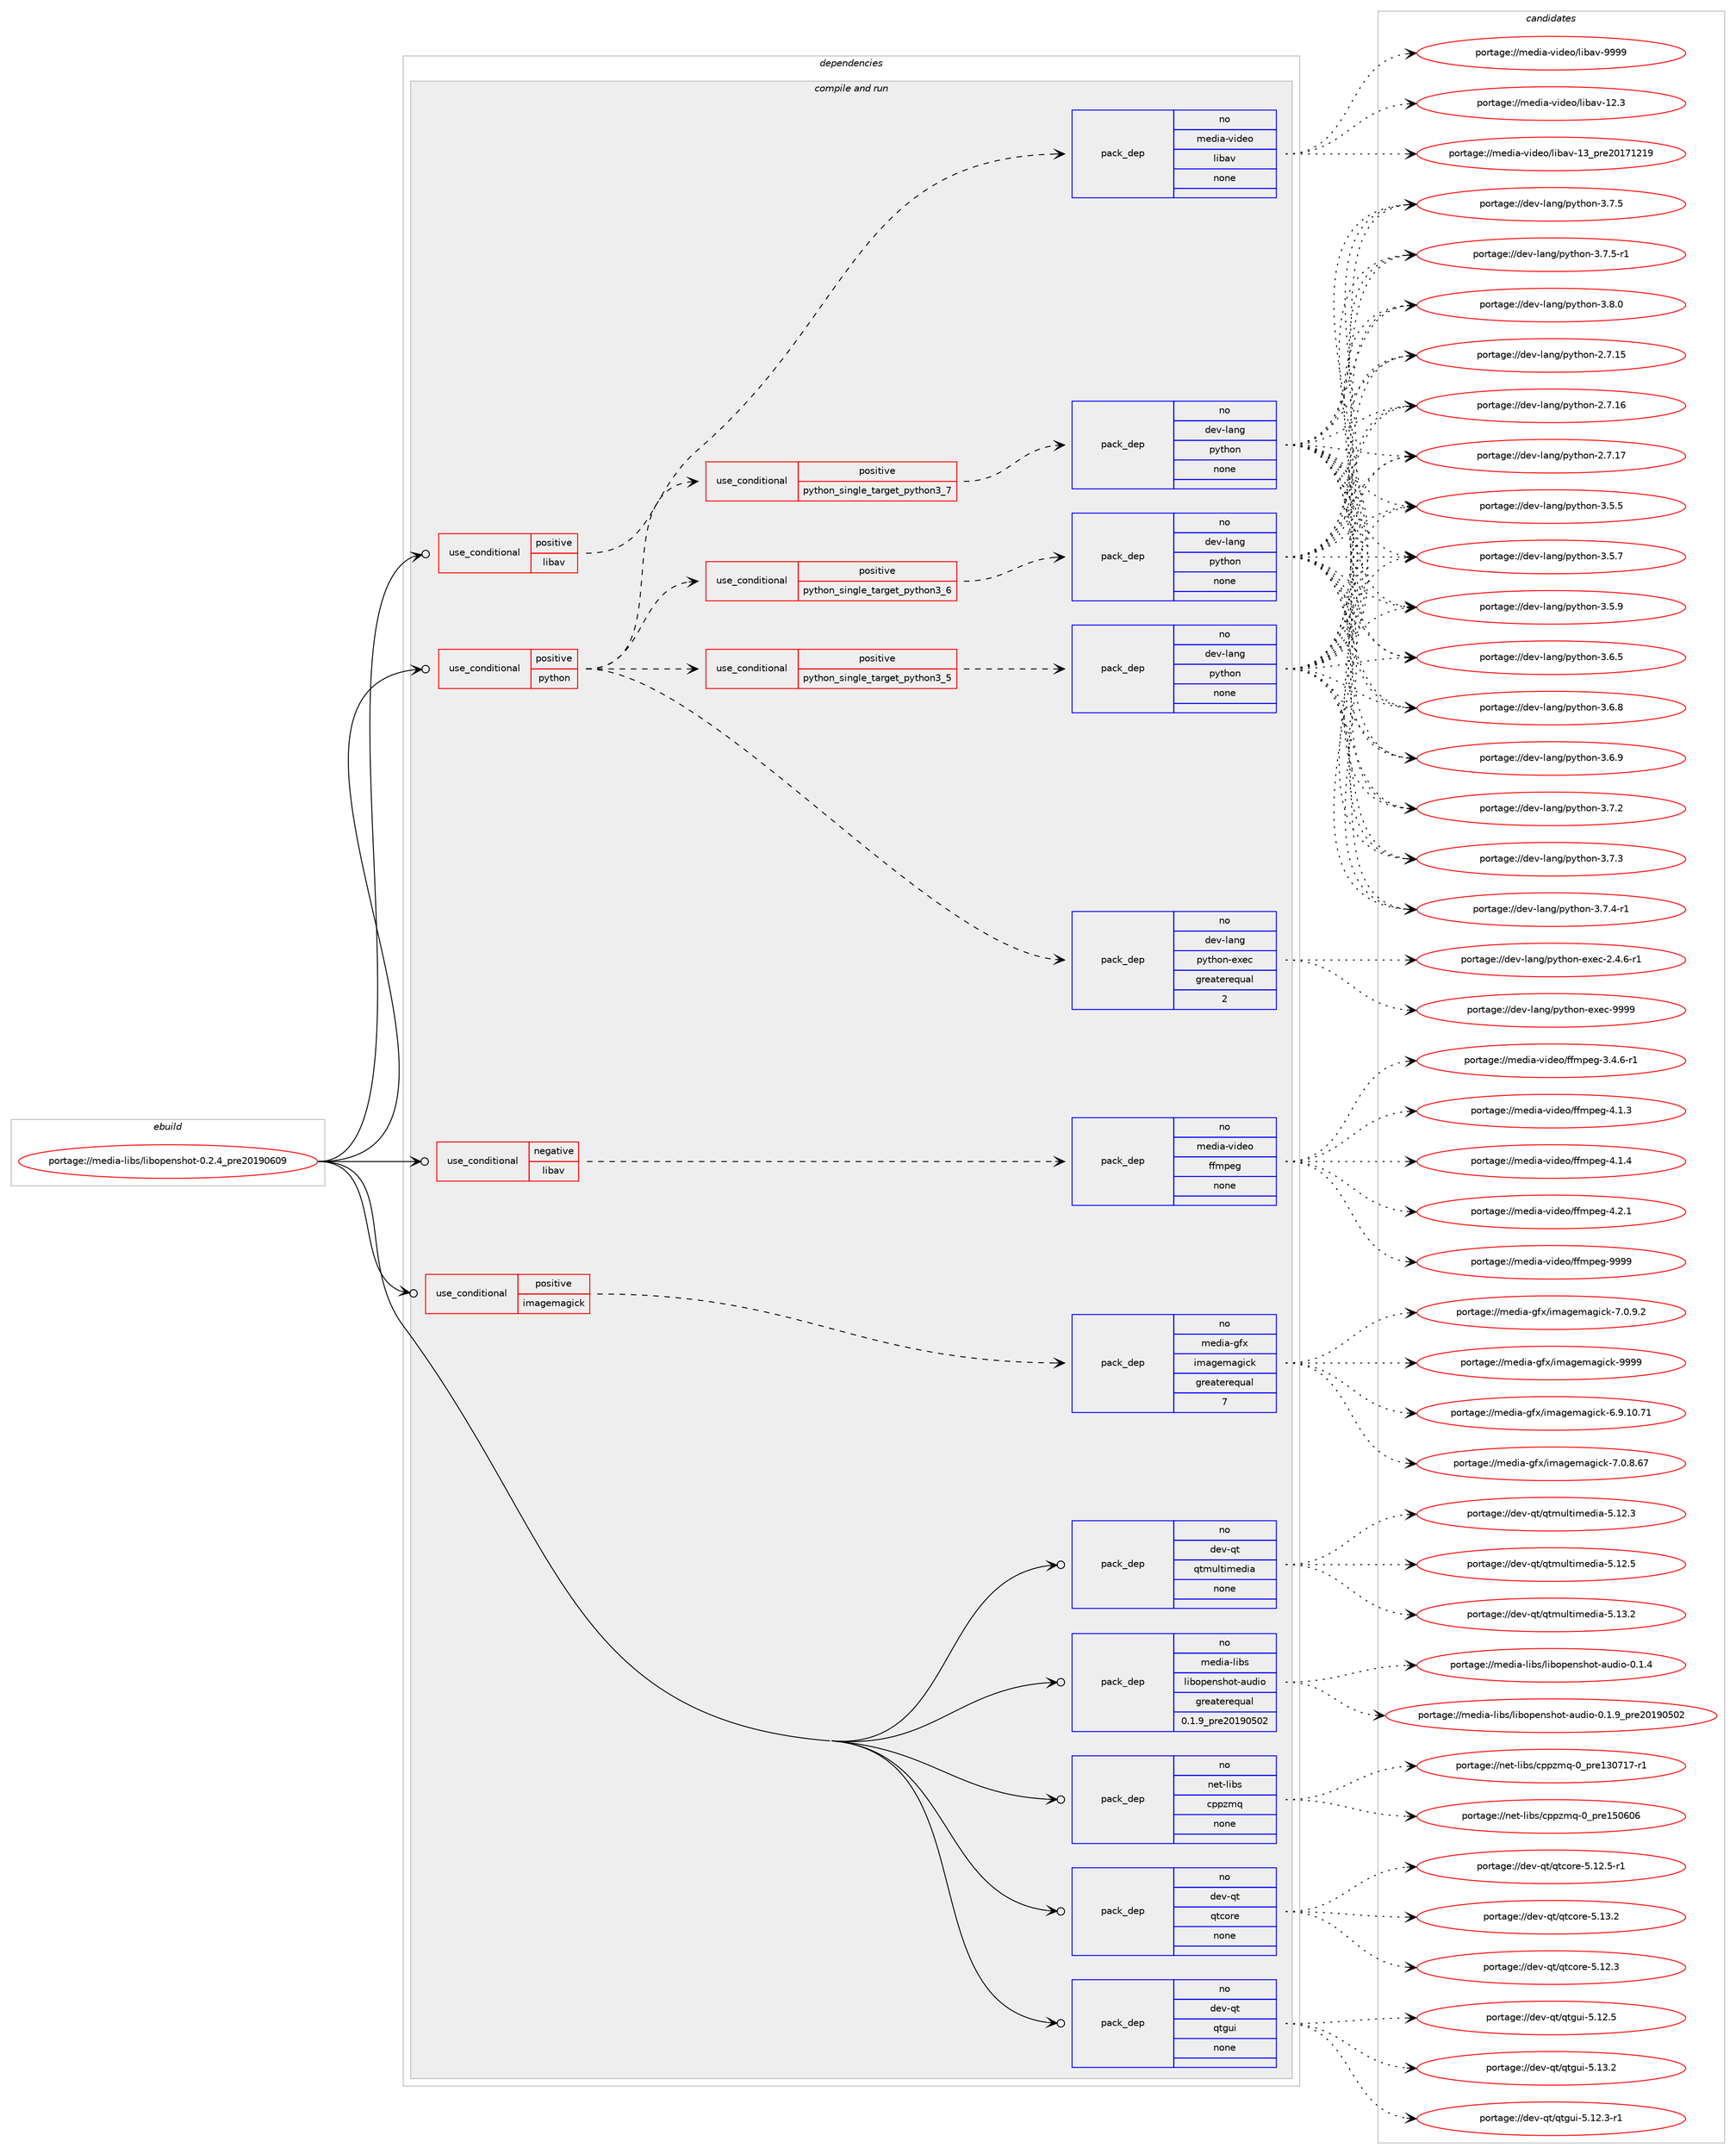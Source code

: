 digraph prolog {

# *************
# Graph options
# *************

newrank=true;
concentrate=true;
compound=true;
graph [rankdir=LR,fontname=Helvetica,fontsize=10,ranksep=1.5];#, ranksep=2.5, nodesep=0.2];
edge  [arrowhead=vee];
node  [fontname=Helvetica,fontsize=10];

# **********
# The ebuild
# **********

subgraph cluster_leftcol {
color=gray;
rank=same;
label=<<i>ebuild</i>>;
id [label="portage://media-libs/libopenshot-0.2.4_pre20190609", color=red, width=4, href="../media-libs/libopenshot-0.2.4_pre20190609.svg"];
}

# ****************
# The dependencies
# ****************

subgraph cluster_midcol {
color=gray;
label=<<i>dependencies</i>>;
subgraph cluster_compile {
fillcolor="#eeeeee";
style=filled;
label=<<i>compile</i>>;
}
subgraph cluster_compileandrun {
fillcolor="#eeeeee";
style=filled;
label=<<i>compile and run</i>>;
subgraph cond80171 {
dependency321177 [label=<<TABLE BORDER="0" CELLBORDER="1" CELLSPACING="0" CELLPADDING="4"><TR><TD ROWSPAN="3" CELLPADDING="10">use_conditional</TD></TR><TR><TD>negative</TD></TR><TR><TD>libav</TD></TR></TABLE>>, shape=none, color=red];
subgraph pack235770 {
dependency321178 [label=<<TABLE BORDER="0" CELLBORDER="1" CELLSPACING="0" CELLPADDING="4" WIDTH="220"><TR><TD ROWSPAN="6" CELLPADDING="30">pack_dep</TD></TR><TR><TD WIDTH="110">no</TD></TR><TR><TD>media-video</TD></TR><TR><TD>ffmpeg</TD></TR><TR><TD>none</TD></TR><TR><TD></TD></TR></TABLE>>, shape=none, color=blue];
}
dependency321177:e -> dependency321178:w [weight=20,style="dashed",arrowhead="vee"];
}
id:e -> dependency321177:w [weight=20,style="solid",arrowhead="odotvee"];
subgraph cond80172 {
dependency321179 [label=<<TABLE BORDER="0" CELLBORDER="1" CELLSPACING="0" CELLPADDING="4"><TR><TD ROWSPAN="3" CELLPADDING="10">use_conditional</TD></TR><TR><TD>positive</TD></TR><TR><TD>imagemagick</TD></TR></TABLE>>, shape=none, color=red];
subgraph pack235771 {
dependency321180 [label=<<TABLE BORDER="0" CELLBORDER="1" CELLSPACING="0" CELLPADDING="4" WIDTH="220"><TR><TD ROWSPAN="6" CELLPADDING="30">pack_dep</TD></TR><TR><TD WIDTH="110">no</TD></TR><TR><TD>media-gfx</TD></TR><TR><TD>imagemagick</TD></TR><TR><TD>greaterequal</TD></TR><TR><TD>7</TD></TR></TABLE>>, shape=none, color=blue];
}
dependency321179:e -> dependency321180:w [weight=20,style="dashed",arrowhead="vee"];
}
id:e -> dependency321179:w [weight=20,style="solid",arrowhead="odotvee"];
subgraph cond80173 {
dependency321181 [label=<<TABLE BORDER="0" CELLBORDER="1" CELLSPACING="0" CELLPADDING="4"><TR><TD ROWSPAN="3" CELLPADDING="10">use_conditional</TD></TR><TR><TD>positive</TD></TR><TR><TD>libav</TD></TR></TABLE>>, shape=none, color=red];
subgraph pack235772 {
dependency321182 [label=<<TABLE BORDER="0" CELLBORDER="1" CELLSPACING="0" CELLPADDING="4" WIDTH="220"><TR><TD ROWSPAN="6" CELLPADDING="30">pack_dep</TD></TR><TR><TD WIDTH="110">no</TD></TR><TR><TD>media-video</TD></TR><TR><TD>libav</TD></TR><TR><TD>none</TD></TR><TR><TD></TD></TR></TABLE>>, shape=none, color=blue];
}
dependency321181:e -> dependency321182:w [weight=20,style="dashed",arrowhead="vee"];
}
id:e -> dependency321181:w [weight=20,style="solid",arrowhead="odotvee"];
subgraph cond80174 {
dependency321183 [label=<<TABLE BORDER="0" CELLBORDER="1" CELLSPACING="0" CELLPADDING="4"><TR><TD ROWSPAN="3" CELLPADDING="10">use_conditional</TD></TR><TR><TD>positive</TD></TR><TR><TD>python</TD></TR></TABLE>>, shape=none, color=red];
subgraph cond80175 {
dependency321184 [label=<<TABLE BORDER="0" CELLBORDER="1" CELLSPACING="0" CELLPADDING="4"><TR><TD ROWSPAN="3" CELLPADDING="10">use_conditional</TD></TR><TR><TD>positive</TD></TR><TR><TD>python_single_target_python3_5</TD></TR></TABLE>>, shape=none, color=red];
subgraph pack235773 {
dependency321185 [label=<<TABLE BORDER="0" CELLBORDER="1" CELLSPACING="0" CELLPADDING="4" WIDTH="220"><TR><TD ROWSPAN="6" CELLPADDING="30">pack_dep</TD></TR><TR><TD WIDTH="110">no</TD></TR><TR><TD>dev-lang</TD></TR><TR><TD>python</TD></TR><TR><TD>none</TD></TR><TR><TD></TD></TR></TABLE>>, shape=none, color=blue];
}
dependency321184:e -> dependency321185:w [weight=20,style="dashed",arrowhead="vee"];
}
dependency321183:e -> dependency321184:w [weight=20,style="dashed",arrowhead="vee"];
subgraph cond80176 {
dependency321186 [label=<<TABLE BORDER="0" CELLBORDER="1" CELLSPACING="0" CELLPADDING="4"><TR><TD ROWSPAN="3" CELLPADDING="10">use_conditional</TD></TR><TR><TD>positive</TD></TR><TR><TD>python_single_target_python3_6</TD></TR></TABLE>>, shape=none, color=red];
subgraph pack235774 {
dependency321187 [label=<<TABLE BORDER="0" CELLBORDER="1" CELLSPACING="0" CELLPADDING="4" WIDTH="220"><TR><TD ROWSPAN="6" CELLPADDING="30">pack_dep</TD></TR><TR><TD WIDTH="110">no</TD></TR><TR><TD>dev-lang</TD></TR><TR><TD>python</TD></TR><TR><TD>none</TD></TR><TR><TD></TD></TR></TABLE>>, shape=none, color=blue];
}
dependency321186:e -> dependency321187:w [weight=20,style="dashed",arrowhead="vee"];
}
dependency321183:e -> dependency321186:w [weight=20,style="dashed",arrowhead="vee"];
subgraph cond80177 {
dependency321188 [label=<<TABLE BORDER="0" CELLBORDER="1" CELLSPACING="0" CELLPADDING="4"><TR><TD ROWSPAN="3" CELLPADDING="10">use_conditional</TD></TR><TR><TD>positive</TD></TR><TR><TD>python_single_target_python3_7</TD></TR></TABLE>>, shape=none, color=red];
subgraph pack235775 {
dependency321189 [label=<<TABLE BORDER="0" CELLBORDER="1" CELLSPACING="0" CELLPADDING="4" WIDTH="220"><TR><TD ROWSPAN="6" CELLPADDING="30">pack_dep</TD></TR><TR><TD WIDTH="110">no</TD></TR><TR><TD>dev-lang</TD></TR><TR><TD>python</TD></TR><TR><TD>none</TD></TR><TR><TD></TD></TR></TABLE>>, shape=none, color=blue];
}
dependency321188:e -> dependency321189:w [weight=20,style="dashed",arrowhead="vee"];
}
dependency321183:e -> dependency321188:w [weight=20,style="dashed",arrowhead="vee"];
subgraph pack235776 {
dependency321190 [label=<<TABLE BORDER="0" CELLBORDER="1" CELLSPACING="0" CELLPADDING="4" WIDTH="220"><TR><TD ROWSPAN="6" CELLPADDING="30">pack_dep</TD></TR><TR><TD WIDTH="110">no</TD></TR><TR><TD>dev-lang</TD></TR><TR><TD>python-exec</TD></TR><TR><TD>greaterequal</TD></TR><TR><TD>2</TD></TR></TABLE>>, shape=none, color=blue];
}
dependency321183:e -> dependency321190:w [weight=20,style="dashed",arrowhead="vee"];
}
id:e -> dependency321183:w [weight=20,style="solid",arrowhead="odotvee"];
subgraph pack235777 {
dependency321191 [label=<<TABLE BORDER="0" CELLBORDER="1" CELLSPACING="0" CELLPADDING="4" WIDTH="220"><TR><TD ROWSPAN="6" CELLPADDING="30">pack_dep</TD></TR><TR><TD WIDTH="110">no</TD></TR><TR><TD>dev-qt</TD></TR><TR><TD>qtcore</TD></TR><TR><TD>none</TD></TR><TR><TD></TD></TR></TABLE>>, shape=none, color=blue];
}
id:e -> dependency321191:w [weight=20,style="solid",arrowhead="odotvee"];
subgraph pack235778 {
dependency321192 [label=<<TABLE BORDER="0" CELLBORDER="1" CELLSPACING="0" CELLPADDING="4" WIDTH="220"><TR><TD ROWSPAN="6" CELLPADDING="30">pack_dep</TD></TR><TR><TD WIDTH="110">no</TD></TR><TR><TD>dev-qt</TD></TR><TR><TD>qtgui</TD></TR><TR><TD>none</TD></TR><TR><TD></TD></TR></TABLE>>, shape=none, color=blue];
}
id:e -> dependency321192:w [weight=20,style="solid",arrowhead="odotvee"];
subgraph pack235779 {
dependency321193 [label=<<TABLE BORDER="0" CELLBORDER="1" CELLSPACING="0" CELLPADDING="4" WIDTH="220"><TR><TD ROWSPAN="6" CELLPADDING="30">pack_dep</TD></TR><TR><TD WIDTH="110">no</TD></TR><TR><TD>dev-qt</TD></TR><TR><TD>qtmultimedia</TD></TR><TR><TD>none</TD></TR><TR><TD></TD></TR></TABLE>>, shape=none, color=blue];
}
id:e -> dependency321193:w [weight=20,style="solid",arrowhead="odotvee"];
subgraph pack235780 {
dependency321194 [label=<<TABLE BORDER="0" CELLBORDER="1" CELLSPACING="0" CELLPADDING="4" WIDTH="220"><TR><TD ROWSPAN="6" CELLPADDING="30">pack_dep</TD></TR><TR><TD WIDTH="110">no</TD></TR><TR><TD>media-libs</TD></TR><TR><TD>libopenshot-audio</TD></TR><TR><TD>greaterequal</TD></TR><TR><TD>0.1.9_pre20190502</TD></TR></TABLE>>, shape=none, color=blue];
}
id:e -> dependency321194:w [weight=20,style="solid",arrowhead="odotvee"];
subgraph pack235781 {
dependency321195 [label=<<TABLE BORDER="0" CELLBORDER="1" CELLSPACING="0" CELLPADDING="4" WIDTH="220"><TR><TD ROWSPAN="6" CELLPADDING="30">pack_dep</TD></TR><TR><TD WIDTH="110">no</TD></TR><TR><TD>net-libs</TD></TR><TR><TD>cppzmq</TD></TR><TR><TD>none</TD></TR><TR><TD></TD></TR></TABLE>>, shape=none, color=blue];
}
id:e -> dependency321195:w [weight=20,style="solid",arrowhead="odotvee"];
}
subgraph cluster_run {
fillcolor="#eeeeee";
style=filled;
label=<<i>run</i>>;
}
}

# **************
# The candidates
# **************

subgraph cluster_choices {
rank=same;
color=gray;
label=<<i>candidates</i>>;

subgraph choice235770 {
color=black;
nodesep=1;
choiceportage1091011001059745118105100101111471021021091121011034551465246544511449 [label="portage://media-video/ffmpeg-3.4.6-r1", color=red, width=4,href="../media-video/ffmpeg-3.4.6-r1.svg"];
choiceportage109101100105974511810510010111147102102109112101103455246494651 [label="portage://media-video/ffmpeg-4.1.3", color=red, width=4,href="../media-video/ffmpeg-4.1.3.svg"];
choiceportage109101100105974511810510010111147102102109112101103455246494652 [label="portage://media-video/ffmpeg-4.1.4", color=red, width=4,href="../media-video/ffmpeg-4.1.4.svg"];
choiceportage109101100105974511810510010111147102102109112101103455246504649 [label="portage://media-video/ffmpeg-4.2.1", color=red, width=4,href="../media-video/ffmpeg-4.2.1.svg"];
choiceportage1091011001059745118105100101111471021021091121011034557575757 [label="portage://media-video/ffmpeg-9999", color=red, width=4,href="../media-video/ffmpeg-9999.svg"];
dependency321178:e -> choiceportage1091011001059745118105100101111471021021091121011034551465246544511449:w [style=dotted,weight="100"];
dependency321178:e -> choiceportage109101100105974511810510010111147102102109112101103455246494651:w [style=dotted,weight="100"];
dependency321178:e -> choiceportage109101100105974511810510010111147102102109112101103455246494652:w [style=dotted,weight="100"];
dependency321178:e -> choiceportage109101100105974511810510010111147102102109112101103455246504649:w [style=dotted,weight="100"];
dependency321178:e -> choiceportage1091011001059745118105100101111471021021091121011034557575757:w [style=dotted,weight="100"];
}
subgraph choice235771 {
color=black;
nodesep=1;
choiceportage10910110010597451031021204710510997103101109971031059910745544657464948465549 [label="portage://media-gfx/imagemagick-6.9.10.71", color=red, width=4,href="../media-gfx/imagemagick-6.9.10.71.svg"];
choiceportage109101100105974510310212047105109971031011099710310599107455546484656465455 [label="portage://media-gfx/imagemagick-7.0.8.67", color=red, width=4,href="../media-gfx/imagemagick-7.0.8.67.svg"];
choiceportage1091011001059745103102120471051099710310110997103105991074555464846574650 [label="portage://media-gfx/imagemagick-7.0.9.2", color=red, width=4,href="../media-gfx/imagemagick-7.0.9.2.svg"];
choiceportage1091011001059745103102120471051099710310110997103105991074557575757 [label="portage://media-gfx/imagemagick-9999", color=red, width=4,href="../media-gfx/imagemagick-9999.svg"];
dependency321180:e -> choiceportage10910110010597451031021204710510997103101109971031059910745544657464948465549:w [style=dotted,weight="100"];
dependency321180:e -> choiceportage109101100105974510310212047105109971031011099710310599107455546484656465455:w [style=dotted,weight="100"];
dependency321180:e -> choiceportage1091011001059745103102120471051099710310110997103105991074555464846574650:w [style=dotted,weight="100"];
dependency321180:e -> choiceportage1091011001059745103102120471051099710310110997103105991074557575757:w [style=dotted,weight="100"];
}
subgraph choice235772 {
color=black;
nodesep=1;
choiceportage10910110010597451181051001011114710810598971184549504651 [label="portage://media-video/libav-12.3", color=red, width=4,href="../media-video/libav-12.3.svg"];
choiceportage1091011001059745118105100101111471081059897118454951951121141015048495549504957 [label="portage://media-video/libav-13_pre20171219", color=red, width=4,href="../media-video/libav-13_pre20171219.svg"];
choiceportage10910110010597451181051001011114710810598971184557575757 [label="portage://media-video/libav-9999", color=red, width=4,href="../media-video/libav-9999.svg"];
dependency321182:e -> choiceportage10910110010597451181051001011114710810598971184549504651:w [style=dotted,weight="100"];
dependency321182:e -> choiceportage1091011001059745118105100101111471081059897118454951951121141015048495549504957:w [style=dotted,weight="100"];
dependency321182:e -> choiceportage10910110010597451181051001011114710810598971184557575757:w [style=dotted,weight="100"];
}
subgraph choice235773 {
color=black;
nodesep=1;
choiceportage10010111845108971101034711212111610411111045504655464953 [label="portage://dev-lang/python-2.7.15", color=red, width=4,href="../dev-lang/python-2.7.15.svg"];
choiceportage10010111845108971101034711212111610411111045504655464954 [label="portage://dev-lang/python-2.7.16", color=red, width=4,href="../dev-lang/python-2.7.16.svg"];
choiceportage10010111845108971101034711212111610411111045504655464955 [label="portage://dev-lang/python-2.7.17", color=red, width=4,href="../dev-lang/python-2.7.17.svg"];
choiceportage100101118451089711010347112121116104111110455146534653 [label="portage://dev-lang/python-3.5.5", color=red, width=4,href="../dev-lang/python-3.5.5.svg"];
choiceportage100101118451089711010347112121116104111110455146534655 [label="portage://dev-lang/python-3.5.7", color=red, width=4,href="../dev-lang/python-3.5.7.svg"];
choiceportage100101118451089711010347112121116104111110455146534657 [label="portage://dev-lang/python-3.5.9", color=red, width=4,href="../dev-lang/python-3.5.9.svg"];
choiceportage100101118451089711010347112121116104111110455146544653 [label="portage://dev-lang/python-3.6.5", color=red, width=4,href="../dev-lang/python-3.6.5.svg"];
choiceportage100101118451089711010347112121116104111110455146544656 [label="portage://dev-lang/python-3.6.8", color=red, width=4,href="../dev-lang/python-3.6.8.svg"];
choiceportage100101118451089711010347112121116104111110455146544657 [label="portage://dev-lang/python-3.6.9", color=red, width=4,href="../dev-lang/python-3.6.9.svg"];
choiceportage100101118451089711010347112121116104111110455146554650 [label="portage://dev-lang/python-3.7.2", color=red, width=4,href="../dev-lang/python-3.7.2.svg"];
choiceportage100101118451089711010347112121116104111110455146554651 [label="portage://dev-lang/python-3.7.3", color=red, width=4,href="../dev-lang/python-3.7.3.svg"];
choiceportage1001011184510897110103471121211161041111104551465546524511449 [label="portage://dev-lang/python-3.7.4-r1", color=red, width=4,href="../dev-lang/python-3.7.4-r1.svg"];
choiceportage100101118451089711010347112121116104111110455146554653 [label="portage://dev-lang/python-3.7.5", color=red, width=4,href="../dev-lang/python-3.7.5.svg"];
choiceportage1001011184510897110103471121211161041111104551465546534511449 [label="portage://dev-lang/python-3.7.5-r1", color=red, width=4,href="../dev-lang/python-3.7.5-r1.svg"];
choiceportage100101118451089711010347112121116104111110455146564648 [label="portage://dev-lang/python-3.8.0", color=red, width=4,href="../dev-lang/python-3.8.0.svg"];
dependency321185:e -> choiceportage10010111845108971101034711212111610411111045504655464953:w [style=dotted,weight="100"];
dependency321185:e -> choiceportage10010111845108971101034711212111610411111045504655464954:w [style=dotted,weight="100"];
dependency321185:e -> choiceportage10010111845108971101034711212111610411111045504655464955:w [style=dotted,weight="100"];
dependency321185:e -> choiceportage100101118451089711010347112121116104111110455146534653:w [style=dotted,weight="100"];
dependency321185:e -> choiceportage100101118451089711010347112121116104111110455146534655:w [style=dotted,weight="100"];
dependency321185:e -> choiceportage100101118451089711010347112121116104111110455146534657:w [style=dotted,weight="100"];
dependency321185:e -> choiceportage100101118451089711010347112121116104111110455146544653:w [style=dotted,weight="100"];
dependency321185:e -> choiceportage100101118451089711010347112121116104111110455146544656:w [style=dotted,weight="100"];
dependency321185:e -> choiceportage100101118451089711010347112121116104111110455146544657:w [style=dotted,weight="100"];
dependency321185:e -> choiceportage100101118451089711010347112121116104111110455146554650:w [style=dotted,weight="100"];
dependency321185:e -> choiceportage100101118451089711010347112121116104111110455146554651:w [style=dotted,weight="100"];
dependency321185:e -> choiceportage1001011184510897110103471121211161041111104551465546524511449:w [style=dotted,weight="100"];
dependency321185:e -> choiceportage100101118451089711010347112121116104111110455146554653:w [style=dotted,weight="100"];
dependency321185:e -> choiceportage1001011184510897110103471121211161041111104551465546534511449:w [style=dotted,weight="100"];
dependency321185:e -> choiceportage100101118451089711010347112121116104111110455146564648:w [style=dotted,weight="100"];
}
subgraph choice235774 {
color=black;
nodesep=1;
choiceportage10010111845108971101034711212111610411111045504655464953 [label="portage://dev-lang/python-2.7.15", color=red, width=4,href="../dev-lang/python-2.7.15.svg"];
choiceportage10010111845108971101034711212111610411111045504655464954 [label="portage://dev-lang/python-2.7.16", color=red, width=4,href="../dev-lang/python-2.7.16.svg"];
choiceportage10010111845108971101034711212111610411111045504655464955 [label="portage://dev-lang/python-2.7.17", color=red, width=4,href="../dev-lang/python-2.7.17.svg"];
choiceportage100101118451089711010347112121116104111110455146534653 [label="portage://dev-lang/python-3.5.5", color=red, width=4,href="../dev-lang/python-3.5.5.svg"];
choiceportage100101118451089711010347112121116104111110455146534655 [label="portage://dev-lang/python-3.5.7", color=red, width=4,href="../dev-lang/python-3.5.7.svg"];
choiceportage100101118451089711010347112121116104111110455146534657 [label="portage://dev-lang/python-3.5.9", color=red, width=4,href="../dev-lang/python-3.5.9.svg"];
choiceportage100101118451089711010347112121116104111110455146544653 [label="portage://dev-lang/python-3.6.5", color=red, width=4,href="../dev-lang/python-3.6.5.svg"];
choiceportage100101118451089711010347112121116104111110455146544656 [label="portage://dev-lang/python-3.6.8", color=red, width=4,href="../dev-lang/python-3.6.8.svg"];
choiceportage100101118451089711010347112121116104111110455146544657 [label="portage://dev-lang/python-3.6.9", color=red, width=4,href="../dev-lang/python-3.6.9.svg"];
choiceportage100101118451089711010347112121116104111110455146554650 [label="portage://dev-lang/python-3.7.2", color=red, width=4,href="../dev-lang/python-3.7.2.svg"];
choiceportage100101118451089711010347112121116104111110455146554651 [label="portage://dev-lang/python-3.7.3", color=red, width=4,href="../dev-lang/python-3.7.3.svg"];
choiceportage1001011184510897110103471121211161041111104551465546524511449 [label="portage://dev-lang/python-3.7.4-r1", color=red, width=4,href="../dev-lang/python-3.7.4-r1.svg"];
choiceportage100101118451089711010347112121116104111110455146554653 [label="portage://dev-lang/python-3.7.5", color=red, width=4,href="../dev-lang/python-3.7.5.svg"];
choiceportage1001011184510897110103471121211161041111104551465546534511449 [label="portage://dev-lang/python-3.7.5-r1", color=red, width=4,href="../dev-lang/python-3.7.5-r1.svg"];
choiceportage100101118451089711010347112121116104111110455146564648 [label="portage://dev-lang/python-3.8.0", color=red, width=4,href="../dev-lang/python-3.8.0.svg"];
dependency321187:e -> choiceportage10010111845108971101034711212111610411111045504655464953:w [style=dotted,weight="100"];
dependency321187:e -> choiceportage10010111845108971101034711212111610411111045504655464954:w [style=dotted,weight="100"];
dependency321187:e -> choiceportage10010111845108971101034711212111610411111045504655464955:w [style=dotted,weight="100"];
dependency321187:e -> choiceportage100101118451089711010347112121116104111110455146534653:w [style=dotted,weight="100"];
dependency321187:e -> choiceportage100101118451089711010347112121116104111110455146534655:w [style=dotted,weight="100"];
dependency321187:e -> choiceportage100101118451089711010347112121116104111110455146534657:w [style=dotted,weight="100"];
dependency321187:e -> choiceportage100101118451089711010347112121116104111110455146544653:w [style=dotted,weight="100"];
dependency321187:e -> choiceportage100101118451089711010347112121116104111110455146544656:w [style=dotted,weight="100"];
dependency321187:e -> choiceportage100101118451089711010347112121116104111110455146544657:w [style=dotted,weight="100"];
dependency321187:e -> choiceportage100101118451089711010347112121116104111110455146554650:w [style=dotted,weight="100"];
dependency321187:e -> choiceportage100101118451089711010347112121116104111110455146554651:w [style=dotted,weight="100"];
dependency321187:e -> choiceportage1001011184510897110103471121211161041111104551465546524511449:w [style=dotted,weight="100"];
dependency321187:e -> choiceportage100101118451089711010347112121116104111110455146554653:w [style=dotted,weight="100"];
dependency321187:e -> choiceportage1001011184510897110103471121211161041111104551465546534511449:w [style=dotted,weight="100"];
dependency321187:e -> choiceportage100101118451089711010347112121116104111110455146564648:w [style=dotted,weight="100"];
}
subgraph choice235775 {
color=black;
nodesep=1;
choiceportage10010111845108971101034711212111610411111045504655464953 [label="portage://dev-lang/python-2.7.15", color=red, width=4,href="../dev-lang/python-2.7.15.svg"];
choiceportage10010111845108971101034711212111610411111045504655464954 [label="portage://dev-lang/python-2.7.16", color=red, width=4,href="../dev-lang/python-2.7.16.svg"];
choiceportage10010111845108971101034711212111610411111045504655464955 [label="portage://dev-lang/python-2.7.17", color=red, width=4,href="../dev-lang/python-2.7.17.svg"];
choiceportage100101118451089711010347112121116104111110455146534653 [label="portage://dev-lang/python-3.5.5", color=red, width=4,href="../dev-lang/python-3.5.5.svg"];
choiceportage100101118451089711010347112121116104111110455146534655 [label="portage://dev-lang/python-3.5.7", color=red, width=4,href="../dev-lang/python-3.5.7.svg"];
choiceportage100101118451089711010347112121116104111110455146534657 [label="portage://dev-lang/python-3.5.9", color=red, width=4,href="../dev-lang/python-3.5.9.svg"];
choiceportage100101118451089711010347112121116104111110455146544653 [label="portage://dev-lang/python-3.6.5", color=red, width=4,href="../dev-lang/python-3.6.5.svg"];
choiceportage100101118451089711010347112121116104111110455146544656 [label="portage://dev-lang/python-3.6.8", color=red, width=4,href="../dev-lang/python-3.6.8.svg"];
choiceportage100101118451089711010347112121116104111110455146544657 [label="portage://dev-lang/python-3.6.9", color=red, width=4,href="../dev-lang/python-3.6.9.svg"];
choiceportage100101118451089711010347112121116104111110455146554650 [label="portage://dev-lang/python-3.7.2", color=red, width=4,href="../dev-lang/python-3.7.2.svg"];
choiceportage100101118451089711010347112121116104111110455146554651 [label="portage://dev-lang/python-3.7.3", color=red, width=4,href="../dev-lang/python-3.7.3.svg"];
choiceportage1001011184510897110103471121211161041111104551465546524511449 [label="portage://dev-lang/python-3.7.4-r1", color=red, width=4,href="../dev-lang/python-3.7.4-r1.svg"];
choiceportage100101118451089711010347112121116104111110455146554653 [label="portage://dev-lang/python-3.7.5", color=red, width=4,href="../dev-lang/python-3.7.5.svg"];
choiceportage1001011184510897110103471121211161041111104551465546534511449 [label="portage://dev-lang/python-3.7.5-r1", color=red, width=4,href="../dev-lang/python-3.7.5-r1.svg"];
choiceportage100101118451089711010347112121116104111110455146564648 [label="portage://dev-lang/python-3.8.0", color=red, width=4,href="../dev-lang/python-3.8.0.svg"];
dependency321189:e -> choiceportage10010111845108971101034711212111610411111045504655464953:w [style=dotted,weight="100"];
dependency321189:e -> choiceportage10010111845108971101034711212111610411111045504655464954:w [style=dotted,weight="100"];
dependency321189:e -> choiceportage10010111845108971101034711212111610411111045504655464955:w [style=dotted,weight="100"];
dependency321189:e -> choiceportage100101118451089711010347112121116104111110455146534653:w [style=dotted,weight="100"];
dependency321189:e -> choiceportage100101118451089711010347112121116104111110455146534655:w [style=dotted,weight="100"];
dependency321189:e -> choiceportage100101118451089711010347112121116104111110455146534657:w [style=dotted,weight="100"];
dependency321189:e -> choiceportage100101118451089711010347112121116104111110455146544653:w [style=dotted,weight="100"];
dependency321189:e -> choiceportage100101118451089711010347112121116104111110455146544656:w [style=dotted,weight="100"];
dependency321189:e -> choiceportage100101118451089711010347112121116104111110455146544657:w [style=dotted,weight="100"];
dependency321189:e -> choiceportage100101118451089711010347112121116104111110455146554650:w [style=dotted,weight="100"];
dependency321189:e -> choiceportage100101118451089711010347112121116104111110455146554651:w [style=dotted,weight="100"];
dependency321189:e -> choiceportage1001011184510897110103471121211161041111104551465546524511449:w [style=dotted,weight="100"];
dependency321189:e -> choiceportage100101118451089711010347112121116104111110455146554653:w [style=dotted,weight="100"];
dependency321189:e -> choiceportage1001011184510897110103471121211161041111104551465546534511449:w [style=dotted,weight="100"];
dependency321189:e -> choiceportage100101118451089711010347112121116104111110455146564648:w [style=dotted,weight="100"];
}
subgraph choice235776 {
color=black;
nodesep=1;
choiceportage10010111845108971101034711212111610411111045101120101994550465246544511449 [label="portage://dev-lang/python-exec-2.4.6-r1", color=red, width=4,href="../dev-lang/python-exec-2.4.6-r1.svg"];
choiceportage10010111845108971101034711212111610411111045101120101994557575757 [label="portage://dev-lang/python-exec-9999", color=red, width=4,href="../dev-lang/python-exec-9999.svg"];
dependency321190:e -> choiceportage10010111845108971101034711212111610411111045101120101994550465246544511449:w [style=dotted,weight="100"];
dependency321190:e -> choiceportage10010111845108971101034711212111610411111045101120101994557575757:w [style=dotted,weight="100"];
}
subgraph choice235777 {
color=black;
nodesep=1;
choiceportage10010111845113116471131169911111410145534649504651 [label="portage://dev-qt/qtcore-5.12.3", color=red, width=4,href="../dev-qt/qtcore-5.12.3.svg"];
choiceportage100101118451131164711311699111114101455346495046534511449 [label="portage://dev-qt/qtcore-5.12.5-r1", color=red, width=4,href="../dev-qt/qtcore-5.12.5-r1.svg"];
choiceportage10010111845113116471131169911111410145534649514650 [label="portage://dev-qt/qtcore-5.13.2", color=red, width=4,href="../dev-qt/qtcore-5.13.2.svg"];
dependency321191:e -> choiceportage10010111845113116471131169911111410145534649504651:w [style=dotted,weight="100"];
dependency321191:e -> choiceportage100101118451131164711311699111114101455346495046534511449:w [style=dotted,weight="100"];
dependency321191:e -> choiceportage10010111845113116471131169911111410145534649514650:w [style=dotted,weight="100"];
}
subgraph choice235778 {
color=black;
nodesep=1;
choiceportage1001011184511311647113116103117105455346495046514511449 [label="portage://dev-qt/qtgui-5.12.3-r1", color=red, width=4,href="../dev-qt/qtgui-5.12.3-r1.svg"];
choiceportage100101118451131164711311610311710545534649504653 [label="portage://dev-qt/qtgui-5.12.5", color=red, width=4,href="../dev-qt/qtgui-5.12.5.svg"];
choiceportage100101118451131164711311610311710545534649514650 [label="portage://dev-qt/qtgui-5.13.2", color=red, width=4,href="../dev-qt/qtgui-5.13.2.svg"];
dependency321192:e -> choiceportage1001011184511311647113116103117105455346495046514511449:w [style=dotted,weight="100"];
dependency321192:e -> choiceportage100101118451131164711311610311710545534649504653:w [style=dotted,weight="100"];
dependency321192:e -> choiceportage100101118451131164711311610311710545534649514650:w [style=dotted,weight="100"];
}
subgraph choice235779 {
color=black;
nodesep=1;
choiceportage10010111845113116471131161091171081161051091011001059745534649504651 [label="portage://dev-qt/qtmultimedia-5.12.3", color=red, width=4,href="../dev-qt/qtmultimedia-5.12.3.svg"];
choiceportage10010111845113116471131161091171081161051091011001059745534649504653 [label="portage://dev-qt/qtmultimedia-5.12.5", color=red, width=4,href="../dev-qt/qtmultimedia-5.12.5.svg"];
choiceportage10010111845113116471131161091171081161051091011001059745534649514650 [label="portage://dev-qt/qtmultimedia-5.13.2", color=red, width=4,href="../dev-qt/qtmultimedia-5.13.2.svg"];
dependency321193:e -> choiceportage10010111845113116471131161091171081161051091011001059745534649504651:w [style=dotted,weight="100"];
dependency321193:e -> choiceportage10010111845113116471131161091171081161051091011001059745534649504653:w [style=dotted,weight="100"];
dependency321193:e -> choiceportage10010111845113116471131161091171081161051091011001059745534649514650:w [style=dotted,weight="100"];
}
subgraph choice235780 {
color=black;
nodesep=1;
choiceportage10910110010597451081059811547108105981111121011101151041111164597117100105111454846494652 [label="portage://media-libs/libopenshot-audio-0.1.4", color=red, width=4,href="../media-libs/libopenshot-audio-0.1.4.svg"];
choiceportage10910110010597451081059811547108105981111121011101151041111164597117100105111454846494657951121141015048495748534850 [label="portage://media-libs/libopenshot-audio-0.1.9_pre20190502", color=red, width=4,href="../media-libs/libopenshot-audio-0.1.9_pre20190502.svg"];
dependency321194:e -> choiceportage10910110010597451081059811547108105981111121011101151041111164597117100105111454846494652:w [style=dotted,weight="100"];
dependency321194:e -> choiceportage10910110010597451081059811547108105981111121011101151041111164597117100105111454846494657951121141015048495748534850:w [style=dotted,weight="100"];
}
subgraph choice235781 {
color=black;
nodesep=1;
choiceportage110101116451081059811547991121121221091134548951121141014951485549554511449 [label="portage://net-libs/cppzmq-0_pre130717-r1", color=red, width=4,href="../net-libs/cppzmq-0_pre130717-r1.svg"];
choiceportage11010111645108105981154799112112122109113454895112114101495348544854 [label="portage://net-libs/cppzmq-0_pre150606", color=red, width=4,href="../net-libs/cppzmq-0_pre150606.svg"];
dependency321195:e -> choiceportage110101116451081059811547991121121221091134548951121141014951485549554511449:w [style=dotted,weight="100"];
dependency321195:e -> choiceportage11010111645108105981154799112112122109113454895112114101495348544854:w [style=dotted,weight="100"];
}
}

}
